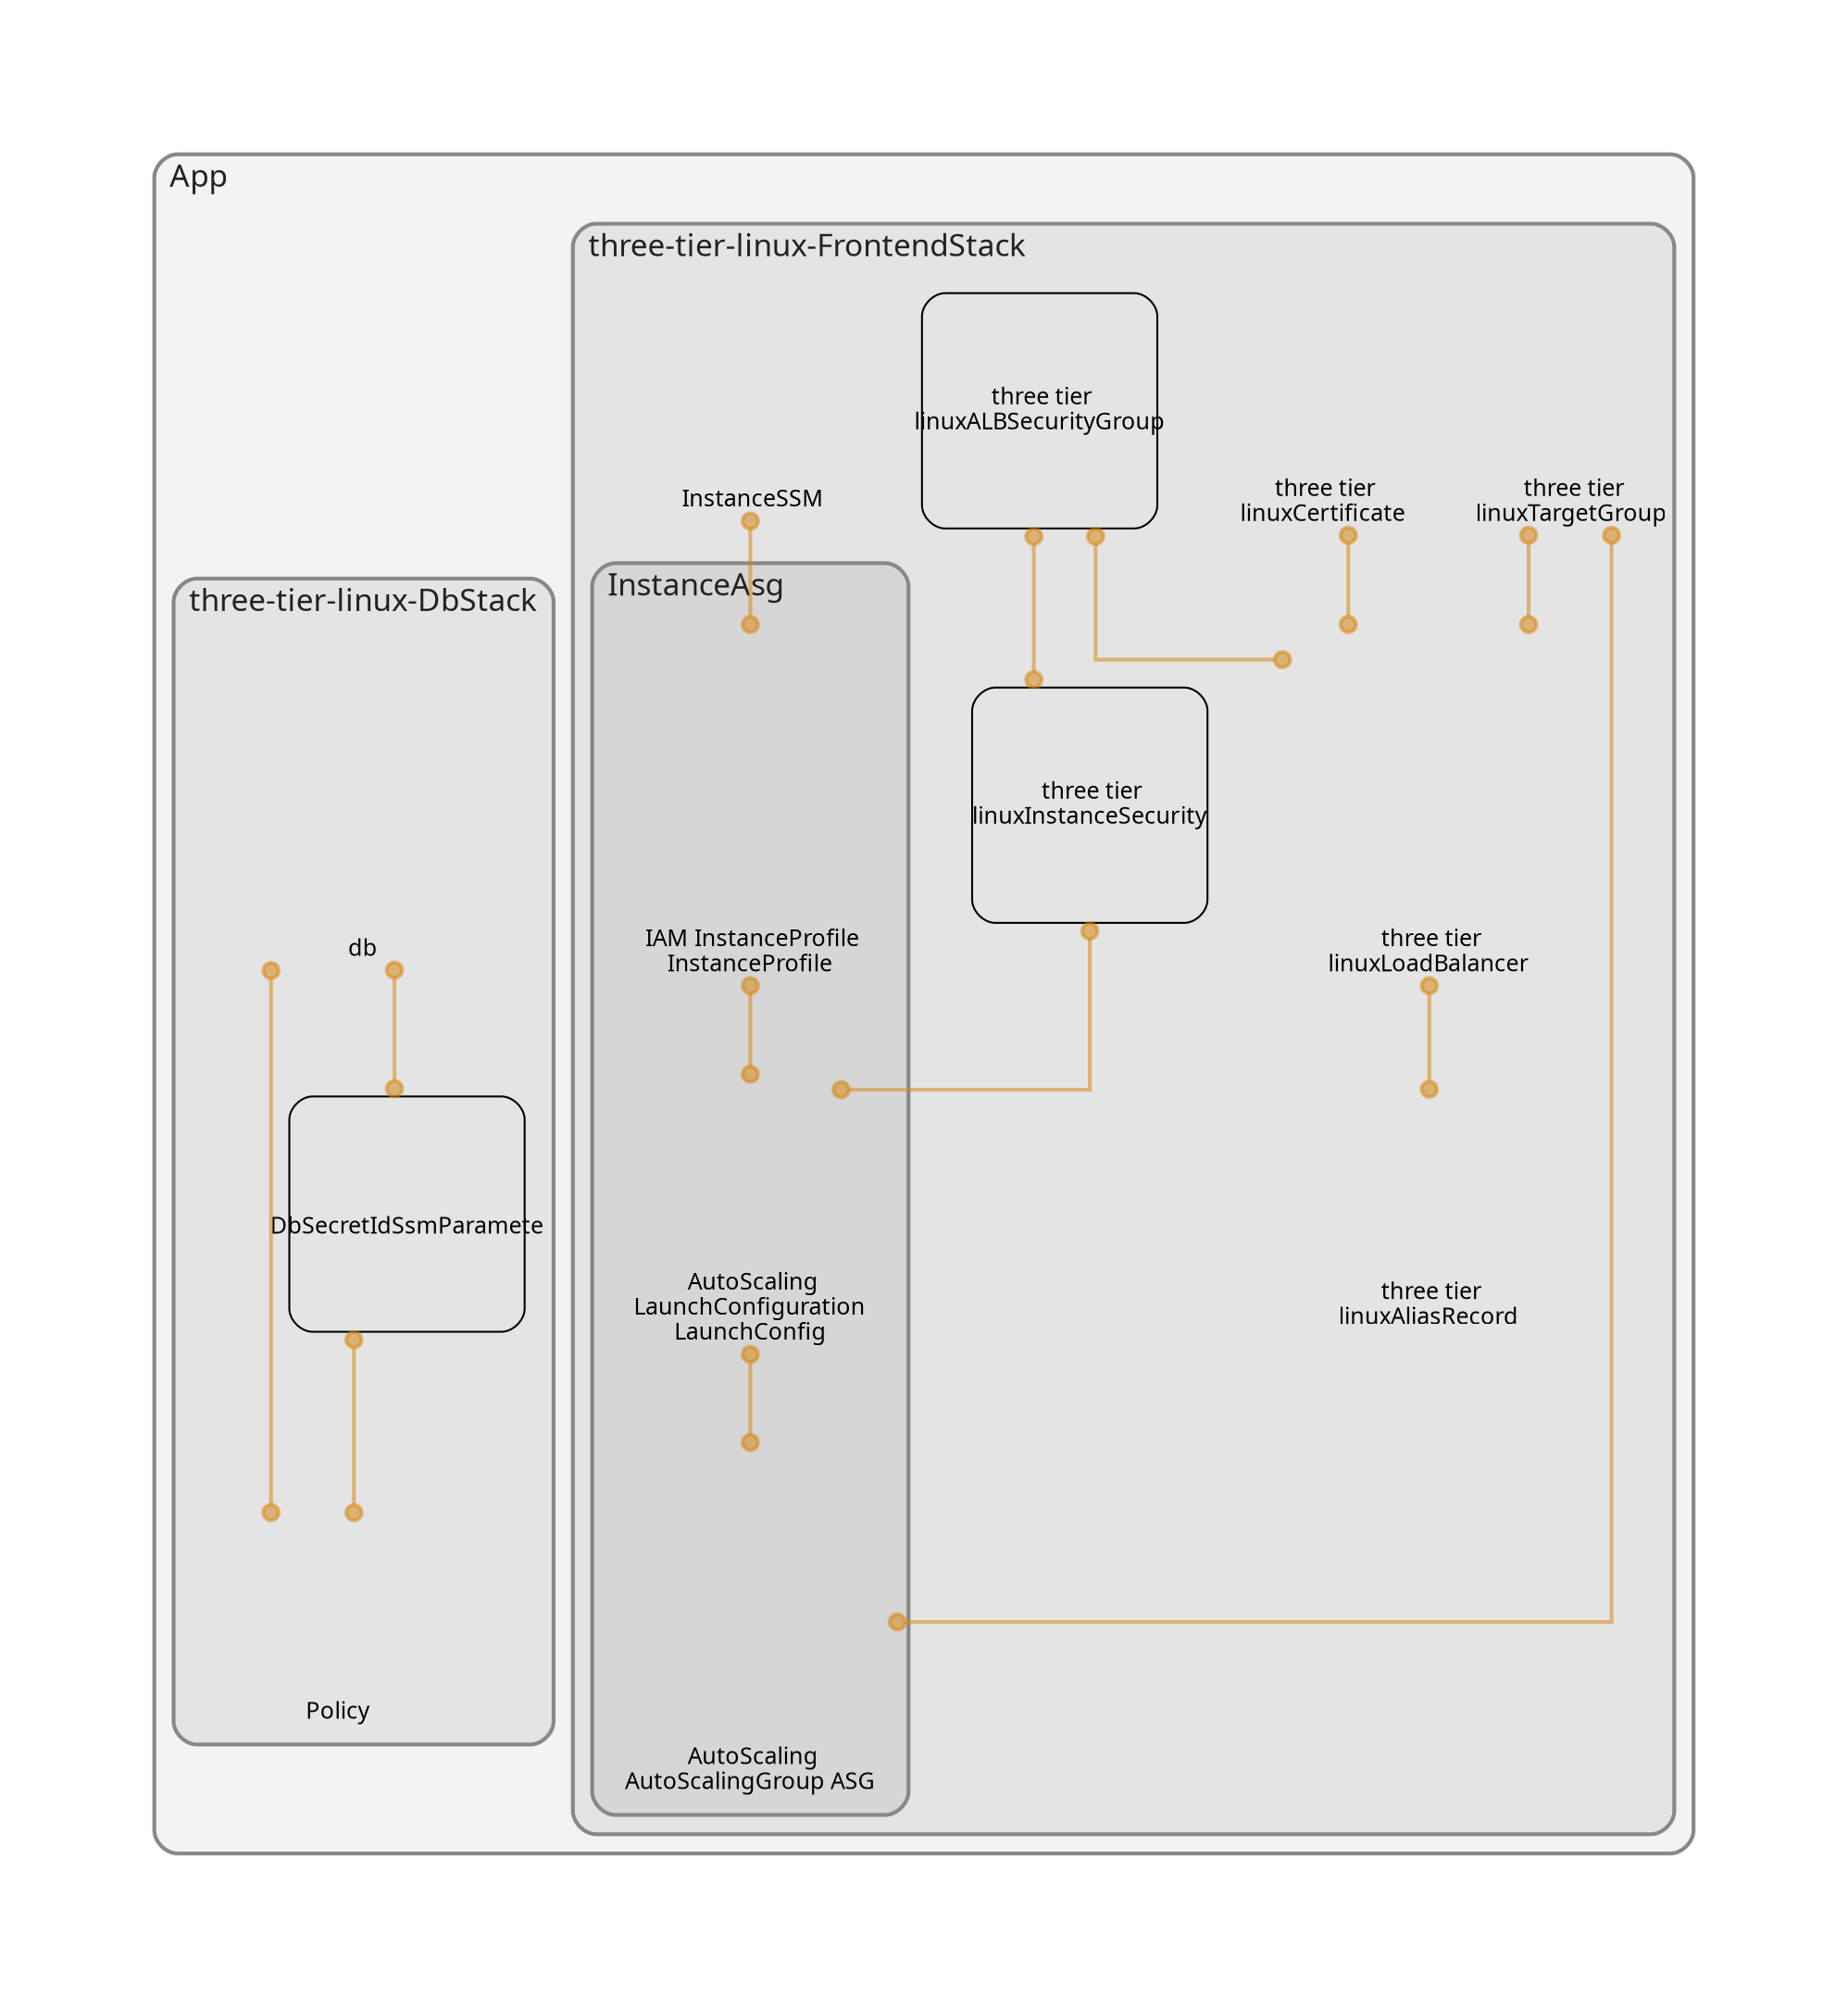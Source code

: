 digraph "Diagram" {
  splines = "ortho";
  pad = "1.0";
  nodesep = "0.60";
  ranksep = "0.75";
  fontname = "Sans-Serif";
  fontsize = "15";
  dpi = "200";
  rankdir = "BT";
  compound = "true";
  fontcolor = "#222222";
  edge [
    color = "#D5871488",
    penwidth = 2,
    arrowhead = "dot",
    arrowtail = "dot",
  ];
  node [
    shape = "box",
    style = "rounded",
    fixedsize = true,
    width = 1.7,
    height = 1.7,
    labelloc = "c",
    imagescale = true,
    fontname = "Sans-Serif",
    fontsize = 8,
    margin = 8,
  ];
  subgraph "App" {
    subgraph "cluster-SubGraph.App" {
      graph [
        label = "App",
        labelloc = "b",
        labeljust = "l",
        margin = "10",
        fontsize = "16",
        penwidth = "2",
        pencolor = "#888888",
        style = "filled,rounded",
        fillcolor = "#f3f3f3",
      ];
      subgraph "cluster-SubGraph.three-tier-linux-FrontendStack" {
        graph [
          label = "three-tier-linux-FrontendStack",
          labelloc = "b",
          labeljust = "l",
          margin = "10",
          fontsize = "16",
          penwidth = "2",
          pencolor = "#888888",
          style = "filled,rounded",
          fillcolor = "#e4e4e4",
        ];
        "three-tier-linux-FrontendStack/InstanceSSM" [
          label = " InstanceSSM",
          fontsize = 12,
          image = "/usr/local/lib/node_modules/cdk-dia/icons/aws/Service/Arch_Security-Identity-Compliance/64/Arch_AWS-Identity-and-Access-Management_64@5x.png",
          imagescale = "true",
          imagepos = "tc",
          penwidth = "0",
          shape = "node",
          fixedsize = "true",
          labelloc = "b",
          width = 1.2,
          height = 1.466,
        ];
        "three-tier-linux-FrontendStack/three-tier-linuxInstanceSecurityGroup" [
          label = " three tier\nlinuxInstanceSecurity",
          fontsize = 12,
        ];
        "three-tier-linux-FrontendStack/three-tier-linuxCertificate" [
          label = " three tier\nlinuxCertificate",
          fontsize = 12,
          image = "/usr/local/lib/node_modules/cdk-dia/icons/aws/Service/Arch_Security-Identity-Compliance/64/Arch_AWS-Certificate-Manager_64@5x.png",
          imagescale = "true",
          imagepos = "tc",
          penwidth = "0",
          shape = "node",
          fixedsize = "true",
          labelloc = "b",
          width = 1.2,
          height = 1.682,
        ];
        "three-tier-linux-FrontendStack/three-tier-linuxALBSecurityGroup" [
          label = " three tier\nlinuxALBSecurityGroup",
          fontsize = 12,
        ];
        "three-tier-linux-FrontendStack/three-tier-linuxLoadBalancer" [
          label = " three tier\nlinuxLoadBalancer",
          fontsize = 12,
          image = "/usr/local/lib/node_modules/cdk-dia/icons/aws/Service/Arch_Networking-Content/64/Arch_Elastic-Load-Balancing_64@5x.png",
          imagescale = "true",
          imagepos = "tc",
          penwidth = "0",
          shape = "node",
          fixedsize = "true",
          labelloc = "b",
          width = 2,
          height = 2.4819999999999998,
        ];
        "three-tier-linux-FrontendStack/three-tier-linuxAliasRecord" [
          label = " three tier\nlinuxAliasRecord",
          fontsize = 12,
          image = "/usr/local/lib/node_modules/cdk-dia/icons/aws/Resource/Res_Networking-and-Content-Delivery/Res_48_Dark/Res_Amazon-Route-53-Hosted-Zone_48_Dark_gen.png",
          imagescale = "true",
          imagepos = "tc",
          penwidth = "0",
          shape = "node",
          fixedsize = "true",
          labelloc = "b",
          width = 1.2,
          height = 1.682,
        ];
        "three-tier-linux-FrontendStack/three-tier-linuxTargetGroup" [
          label = " three tier\nlinuxTargetGroup",
          fontsize = 12,
          image = "/usr/local/lib/node_modules/cdk-dia/icons/aws/Resource/Res_Networking-and-Content-Delivery/Res_48_Dark/Res_Elastic-Load-Balancing_Application-Load-Balancer_48_Dark_gen.png",
          imagescale = "true",
          imagepos = "tc",
          penwidth = "0",
          shape = "node",
          fixedsize = "true",
          labelloc = "b",
          width = 1.2,
          height = 1.682,
        ];
        subgraph "cluster-SubGraph.InstanceAsg" {
          graph [
            label = "InstanceAsg",
            labelloc = "b",
            labeljust = "l",
            margin = "10",
            fontsize = "16",
            penwidth = "2",
            pencolor = "#888888",
            style = "filled,rounded",
            fillcolor = "#d6d6d6",
          ];
          "three-tier-linux-FrontendStack/InstanceAsg/InstanceProfile" [
            label = " IAM InstanceProfile\nInstanceProfile",
            fontsize = 12,
            image = "/usr/local/lib/node_modules/cdk-dia/icons/aws/Resource/Res_Security-Identity-and-Compliance/Res_48_Dark/Res_AWS-Identity-Access-Management_Permissions_48_Dark_gen.png",
            imagescale = "true",
            imagepos = "tc",
            penwidth = "0",
            shape = "node",
            fixedsize = "true",
            labelloc = "b",
            width = 2,
            height = 2.4819999999999998,
          ];
          "three-tier-linux-FrontendStack/InstanceAsg/LaunchConfig" [
            label = " AutoScaling\nLaunchConfiguration\nLaunchConfig",
            fontsize = 12,
            image = "/usr/local/lib/node_modules/cdk-dia/icons/aws/Service/Arch_Compute/64/Arch_Amazon-EC2-Auto-Scaling_64@5x.png",
            imagescale = "true",
            imagepos = "tc",
            penwidth = "0",
            shape = "node",
            fixedsize = "true",
            labelloc = "b",
            width = 1.2,
            height = 1.898,
          ];
          "three-tier-linux-FrontendStack/InstanceAsg/ASG" [
            label = " AutoScaling\nAutoScalingGroup ASG",
            fontsize = 12,
            image = "/usr/local/lib/node_modules/cdk-dia/icons/aws/Service/Arch_Compute/64/Arch_Amazon-EC2-Auto-Scaling_64@5x.png",
            imagescale = "true",
            imagepos = "tc",
            penwidth = "0",
            shape = "node",
            fixedsize = "true",
            labelloc = "b",
            width = 2,
            height = 2.4819999999999998,
          ];
        }
      }
      subgraph "cluster-SubGraph.three-tier-linux-DbStack" {
        graph [
          label = "three-tier-linux-DbStack",
          labelloc = "b",
          labeljust = "l",
          margin = "10",
          fontsize = "16",
          penwidth = "2",
          pencolor = "#888888",
          style = "filled,rounded",
          fillcolor = "#e4e4e4",
        ];
        "three-tier-linux-DbStack/db" [
          label = " db",
          fontsize = 12,
          image = "/usr/local/lib/node_modules/cdk-dia/icons/aws/Resource/Res_Compute/Res_48_Dark/Res_Amazon-EC2_T2-Instance_48_Dark.png",
          imagescale = "true",
          imagepos = "tc",
          penwidth = "0",
          shape = "node",
          fixedsize = "true",
          labelloc = "b",
          width = 2,
          height = 2.266,
        ];
        "three-tier-linux-DbStack/DbSecretIdSsmParameter" [
          label = "\nDbSecretIdSsmParamete",
          fontsize = 12,
        ];
        "three-tier-linux-DbStack/ApplicationLayerInstanceProfileRole/Policy" [
          label = " Policy",
          fontsize = 12,
          image = "/usr/local/lib/node_modules/cdk-dia/icons/aws/Service/Arch_Security-Identity-Compliance/64/Arch_AWS-Identity-and-Access-Management_64@5x.png",
          imagescale = "true",
          imagepos = "tc",
          penwidth = "0",
          shape = "node",
          fixedsize = "true",
          labelloc = "b",
          width = 1.2,
          height = 1.466,
        ];
      }
    }
  }
  "three-tier-linux-FrontendStack/three-tier-linuxInstanceSecurityGroup" -> "three-tier-linux-FrontendStack/three-tier-linuxALBSecurityGroup" [
    dir = "both",
  ];
  "three-tier-linux-FrontendStack/three-tier-linuxLoadBalancer" -> "three-tier-linux-FrontendStack/three-tier-linuxALBSecurityGroup" [
    dir = "both",
  ];
  "three-tier-linux-FrontendStack/three-tier-linuxLoadBalancer" -> "three-tier-linux-FrontendStack/three-tier-linuxCertificate" [
    dir = "both",
  ];
  "three-tier-linux-FrontendStack/three-tier-linuxLoadBalancer" -> "three-tier-linux-FrontendStack/three-tier-linuxTargetGroup" [
    dir = "both",
  ];
  "three-tier-linux-FrontendStack/three-tier-linuxAliasRecord" -> "three-tier-linux-FrontendStack/three-tier-linuxLoadBalancer" [
    dir = "both",
  ];
  "three-tier-linux-FrontendStack/InstanceAsg/InstanceProfile" -> "three-tier-linux-FrontendStack/InstanceSSM" [
    dir = "both",
  ];
  "three-tier-linux-FrontendStack/InstanceAsg/LaunchConfig" -> "three-tier-linux-FrontendStack/InstanceAsg/InstanceProfile" [
    dir = "both",
  ];
  "three-tier-linux-FrontendStack/InstanceAsg/LaunchConfig" -> "three-tier-linux-FrontendStack/three-tier-linuxInstanceSecurityGroup" [
    dir = "both",
  ];
  "three-tier-linux-FrontendStack/InstanceAsg/ASG" -> "three-tier-linux-FrontendStack/InstanceAsg/LaunchConfig" [
    dir = "both",
  ];
  "three-tier-linux-FrontendStack/InstanceAsg/ASG" -> "three-tier-linux-FrontendStack/three-tier-linuxTargetGroup" [
    dir = "both",
  ];
  "three-tier-linux-DbStack/DbSecretIdSsmParameter" -> "three-tier-linux-DbStack/db" [
    dir = "both",
  ];
  "three-tier-linux-DbStack/ApplicationLayerInstanceProfileRole/Policy" -> "three-tier-linux-DbStack/db" [
    dir = "both",
  ];
  "three-tier-linux-DbStack/ApplicationLayerInstanceProfileRole/Policy" -> "three-tier-linux-DbStack/DbSecretIdSsmParameter" [
    dir = "both",
  ];
}